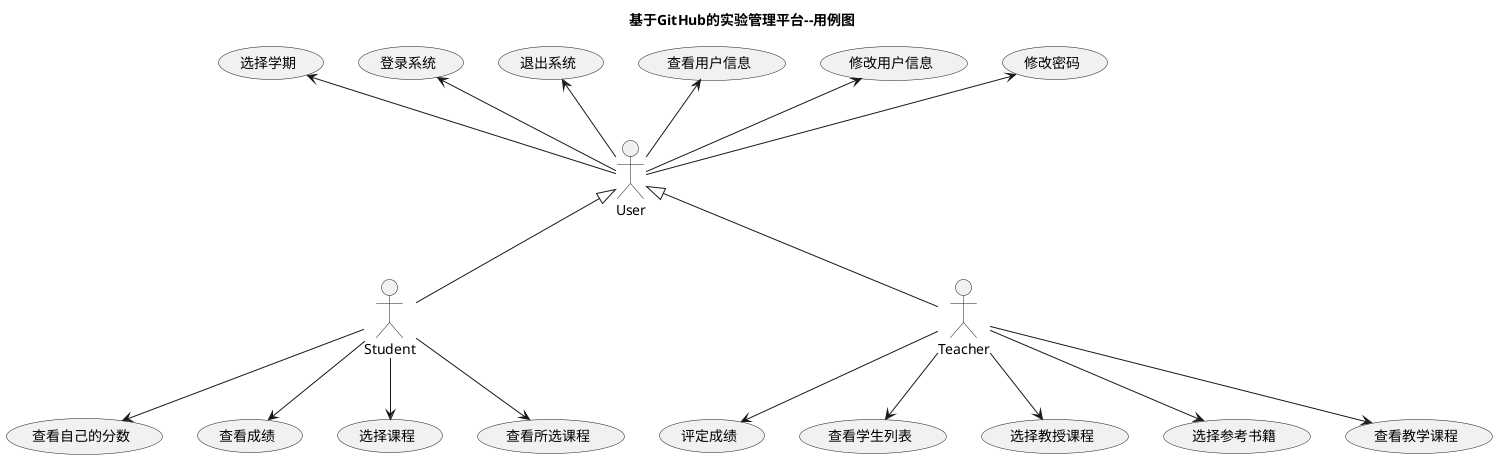 @startuml
title 基于GitHub的实验管理平台--用例图
:User: as Admin

Admin <|-- Student
Admin <|-- Teacher

:Admin: -up-> (修改密码)
:Admin: -up-> (修改用户信息)
:Admin: -up-> (查看用户信息)
:Admin: -up-> (退出系统)
:Admin: -up-> (登录系统)
:Admin: -up-> (选择学期)

:Student: -down-> (查看自己的分数)
:Student: -down-> (查看成绩)
:Student: -down-> (选择课程)
:Student: -down-> (查看所选课程)

:Teacher: -down-> (评定成绩)
:Teacher: -down-> (查看学生列表)
:Teacher: -down-> (选择教授课程)
:Teacher: -down-> (选择参考书籍)
:Teacher: -down-> (查看教学课程)


@enduml